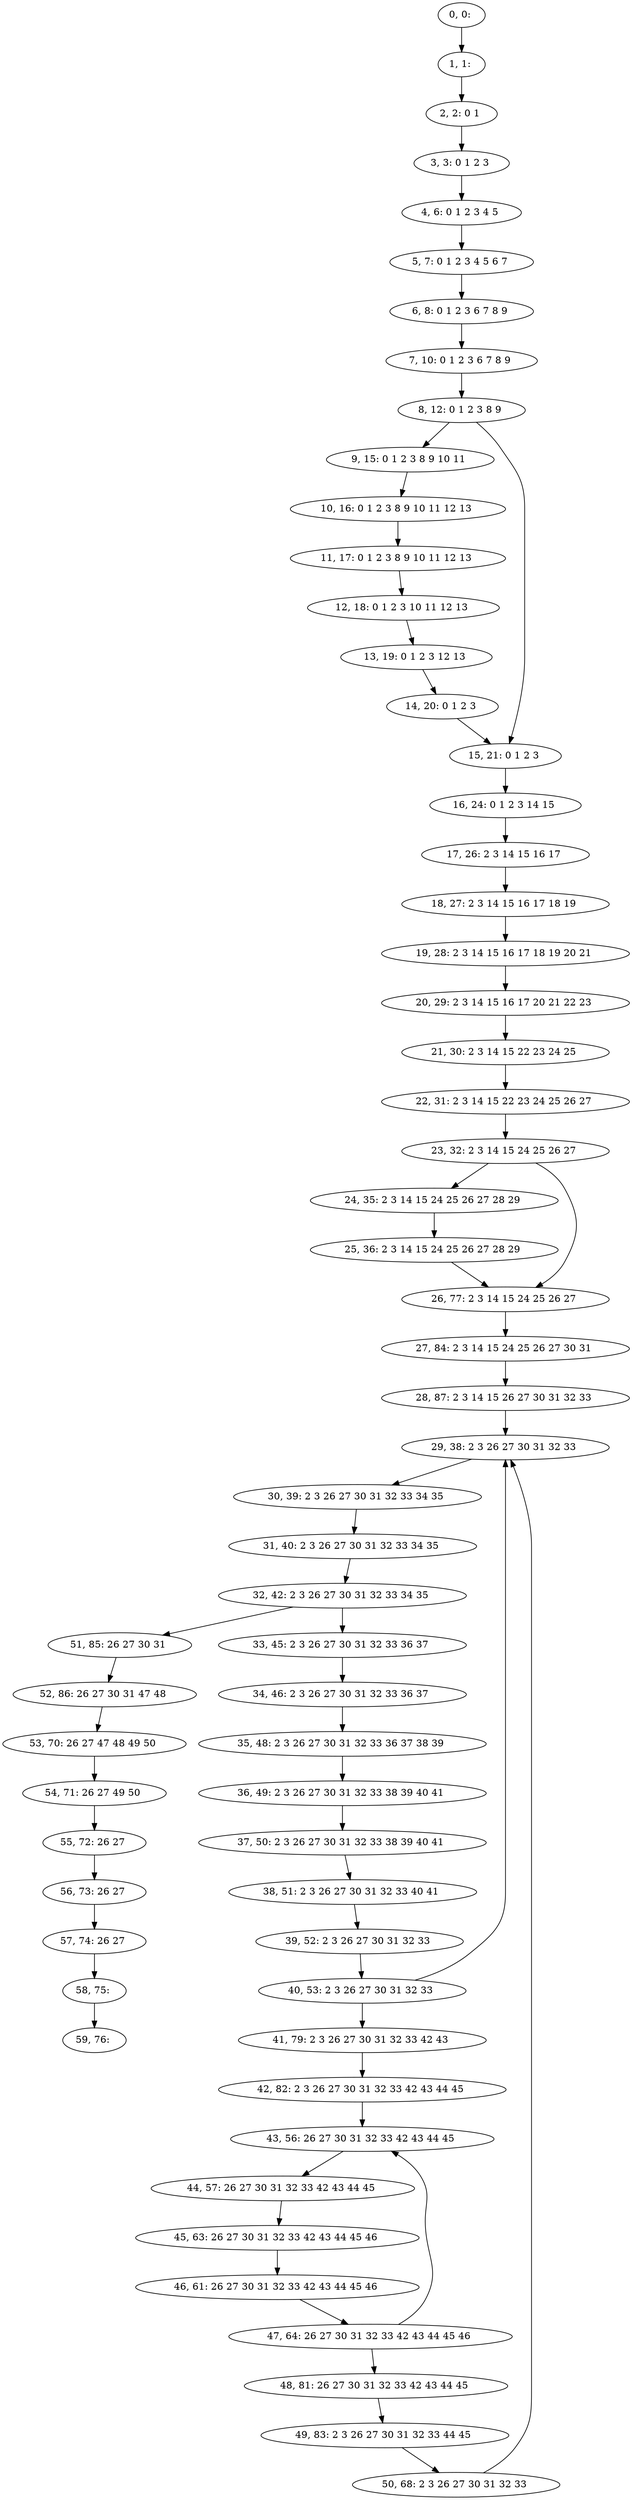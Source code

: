 digraph G {
0[label="0, 0: "];
1[label="1, 1: "];
2[label="2, 2: 0 1 "];
3[label="3, 3: 0 1 2 3 "];
4[label="4, 6: 0 1 2 3 4 5 "];
5[label="5, 7: 0 1 2 3 4 5 6 7 "];
6[label="6, 8: 0 1 2 3 6 7 8 9 "];
7[label="7, 10: 0 1 2 3 6 7 8 9 "];
8[label="8, 12: 0 1 2 3 8 9 "];
9[label="9, 15: 0 1 2 3 8 9 10 11 "];
10[label="10, 16: 0 1 2 3 8 9 10 11 12 13 "];
11[label="11, 17: 0 1 2 3 8 9 10 11 12 13 "];
12[label="12, 18: 0 1 2 3 10 11 12 13 "];
13[label="13, 19: 0 1 2 3 12 13 "];
14[label="14, 20: 0 1 2 3 "];
15[label="15, 21: 0 1 2 3 "];
16[label="16, 24: 0 1 2 3 14 15 "];
17[label="17, 26: 2 3 14 15 16 17 "];
18[label="18, 27: 2 3 14 15 16 17 18 19 "];
19[label="19, 28: 2 3 14 15 16 17 18 19 20 21 "];
20[label="20, 29: 2 3 14 15 16 17 20 21 22 23 "];
21[label="21, 30: 2 3 14 15 22 23 24 25 "];
22[label="22, 31: 2 3 14 15 22 23 24 25 26 27 "];
23[label="23, 32: 2 3 14 15 24 25 26 27 "];
24[label="24, 35: 2 3 14 15 24 25 26 27 28 29 "];
25[label="25, 36: 2 3 14 15 24 25 26 27 28 29 "];
26[label="26, 77: 2 3 14 15 24 25 26 27 "];
27[label="27, 84: 2 3 14 15 24 25 26 27 30 31 "];
28[label="28, 87: 2 3 14 15 26 27 30 31 32 33 "];
29[label="29, 38: 2 3 26 27 30 31 32 33 "];
30[label="30, 39: 2 3 26 27 30 31 32 33 34 35 "];
31[label="31, 40: 2 3 26 27 30 31 32 33 34 35 "];
32[label="32, 42: 2 3 26 27 30 31 32 33 34 35 "];
33[label="33, 45: 2 3 26 27 30 31 32 33 36 37 "];
34[label="34, 46: 2 3 26 27 30 31 32 33 36 37 "];
35[label="35, 48: 2 3 26 27 30 31 32 33 36 37 38 39 "];
36[label="36, 49: 2 3 26 27 30 31 32 33 38 39 40 41 "];
37[label="37, 50: 2 3 26 27 30 31 32 33 38 39 40 41 "];
38[label="38, 51: 2 3 26 27 30 31 32 33 40 41 "];
39[label="39, 52: 2 3 26 27 30 31 32 33 "];
40[label="40, 53: 2 3 26 27 30 31 32 33 "];
41[label="41, 79: 2 3 26 27 30 31 32 33 42 43 "];
42[label="42, 82: 2 3 26 27 30 31 32 33 42 43 44 45 "];
43[label="43, 56: 26 27 30 31 32 33 42 43 44 45 "];
44[label="44, 57: 26 27 30 31 32 33 42 43 44 45 "];
45[label="45, 63: 26 27 30 31 32 33 42 43 44 45 46 "];
46[label="46, 61: 26 27 30 31 32 33 42 43 44 45 46 "];
47[label="47, 64: 26 27 30 31 32 33 42 43 44 45 46 "];
48[label="48, 81: 26 27 30 31 32 33 42 43 44 45 "];
49[label="49, 83: 2 3 26 27 30 31 32 33 44 45 "];
50[label="50, 68: 2 3 26 27 30 31 32 33 "];
51[label="51, 85: 26 27 30 31 "];
52[label="52, 86: 26 27 30 31 47 48 "];
53[label="53, 70: 26 27 47 48 49 50 "];
54[label="54, 71: 26 27 49 50 "];
55[label="55, 72: 26 27 "];
56[label="56, 73: 26 27 "];
57[label="57, 74: 26 27 "];
58[label="58, 75: "];
59[label="59, 76: "];
0->1 ;
1->2 ;
2->3 ;
3->4 ;
4->5 ;
5->6 ;
6->7 ;
7->8 ;
8->9 ;
8->15 ;
9->10 ;
10->11 ;
11->12 ;
12->13 ;
13->14 ;
14->15 ;
15->16 ;
16->17 ;
17->18 ;
18->19 ;
19->20 ;
20->21 ;
21->22 ;
22->23 ;
23->24 ;
23->26 ;
24->25 ;
25->26 ;
26->27 ;
27->28 ;
28->29 ;
29->30 ;
30->31 ;
31->32 ;
32->33 ;
32->51 ;
33->34 ;
34->35 ;
35->36 ;
36->37 ;
37->38 ;
38->39 ;
39->40 ;
40->41 ;
40->29 ;
41->42 ;
42->43 ;
43->44 ;
44->45 ;
45->46 ;
46->47 ;
47->48 ;
47->43 ;
48->49 ;
49->50 ;
50->29 ;
51->52 ;
52->53 ;
53->54 ;
54->55 ;
55->56 ;
56->57 ;
57->58 ;
58->59 ;
}
